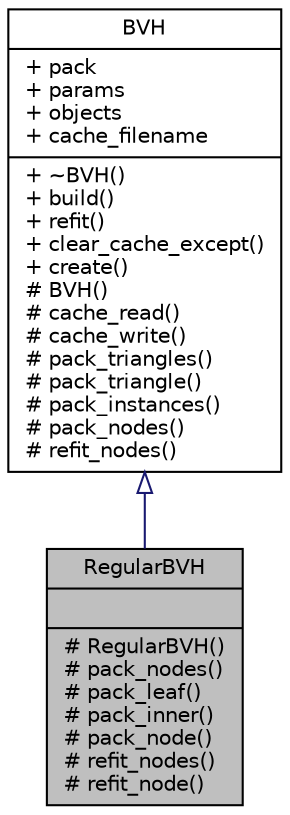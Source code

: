 digraph G
{
  edge [fontname="Helvetica",fontsize="10",labelfontname="Helvetica",labelfontsize="10"];
  node [fontname="Helvetica",fontsize="10",shape=record];
  Node1 [label="{RegularBVH\n||# RegularBVH()\l# pack_nodes()\l# pack_leaf()\l# pack_inner()\l# pack_node()\l# refit_nodes()\l# refit_node()\l}",height=0.2,width=0.4,color="black", fillcolor="grey75", style="filled" fontcolor="black"];
  Node2 -> Node1 [dir=back,color="midnightblue",fontsize="10",style="solid",arrowtail="empty",fontname="Helvetica"];
  Node2 [label="{BVH\n|+ pack\l+ params\l+ objects\l+ cache_filename\l|+ ~BVH()\l+ build()\l+ refit()\l+ clear_cache_except()\l+ create()\l# BVH()\l# cache_read()\l# cache_write()\l# pack_triangles()\l# pack_triangle()\l# pack_instances()\l# pack_nodes()\l# refit_nodes()\l}",height=0.2,width=0.4,color="black", fillcolor="white", style="filled",URL="$de/de9/classBVH.html"];
}

